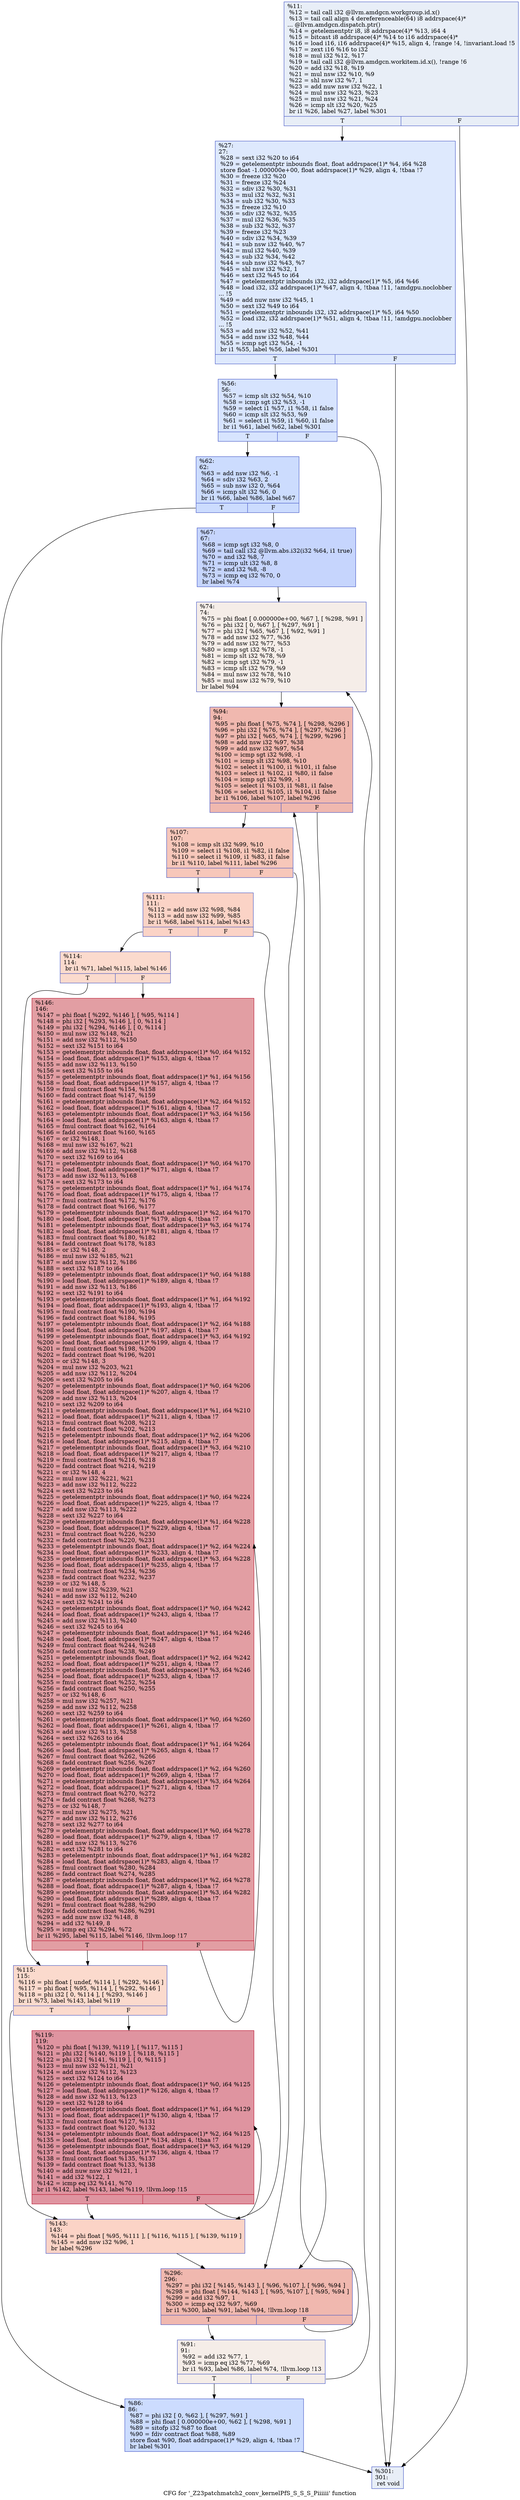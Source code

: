 digraph "CFG for '_Z23patchmatch2_conv_kernelPfS_S_S_S_Piiiiii' function" {
	label="CFG for '_Z23patchmatch2_conv_kernelPfS_S_S_S_Piiiiii' function";

	Node0x63409f0 [shape=record,color="#3d50c3ff", style=filled, fillcolor="#cbd8ee70",label="{%11:\l  %12 = tail call i32 @llvm.amdgcn.workgroup.id.x()\l  %13 = tail call align 4 dereferenceable(64) i8 addrspace(4)*\l... @llvm.amdgcn.dispatch.ptr()\l  %14 = getelementptr i8, i8 addrspace(4)* %13, i64 4\l  %15 = bitcast i8 addrspace(4)* %14 to i16 addrspace(4)*\l  %16 = load i16, i16 addrspace(4)* %15, align 4, !range !4, !invariant.load !5\l  %17 = zext i16 %16 to i32\l  %18 = mul i32 %12, %17\l  %19 = tail call i32 @llvm.amdgcn.workitem.id.x(), !range !6\l  %20 = add i32 %18, %19\l  %21 = mul nsw i32 %10, %9\l  %22 = shl nsw i32 %7, 1\l  %23 = add nuw nsw i32 %22, 1\l  %24 = mul nsw i32 %23, %23\l  %25 = mul nsw i32 %21, %24\l  %26 = icmp slt i32 %20, %25\l  br i1 %26, label %27, label %301\l|{<s0>T|<s1>F}}"];
	Node0x63409f0:s0 -> Node0x63437d0;
	Node0x63409f0:s1 -> Node0x6343860;
	Node0x63437d0 [shape=record,color="#3d50c3ff", style=filled, fillcolor="#b5cdfa70",label="{%27:\l27:                                               \l  %28 = sext i32 %20 to i64\l  %29 = getelementptr inbounds float, float addrspace(1)* %4, i64 %28\l  store float -1.000000e+00, float addrspace(1)* %29, align 4, !tbaa !7\l  %30 = freeze i32 %20\l  %31 = freeze i32 %24\l  %32 = sdiv i32 %30, %31\l  %33 = mul i32 %32, %31\l  %34 = sub i32 %30, %33\l  %35 = freeze i32 %10\l  %36 = sdiv i32 %32, %35\l  %37 = mul i32 %36, %35\l  %38 = sub i32 %32, %37\l  %39 = freeze i32 %23\l  %40 = sdiv i32 %34, %39\l  %41 = sub nsw i32 %40, %7\l  %42 = mul i32 %40, %39\l  %43 = sub i32 %34, %42\l  %44 = sub nsw i32 %43, %7\l  %45 = shl nsw i32 %32, 1\l  %46 = sext i32 %45 to i64\l  %47 = getelementptr inbounds i32, i32 addrspace(1)* %5, i64 %46\l  %48 = load i32, i32 addrspace(1)* %47, align 4, !tbaa !11, !amdgpu.noclobber\l... !5\l  %49 = add nuw nsw i32 %45, 1\l  %50 = sext i32 %49 to i64\l  %51 = getelementptr inbounds i32, i32 addrspace(1)* %5, i64 %50\l  %52 = load i32, i32 addrspace(1)* %51, align 4, !tbaa !11, !amdgpu.noclobber\l... !5\l  %53 = add nsw i32 %52, %41\l  %54 = add nsw i32 %48, %44\l  %55 = icmp sgt i32 %54, -1\l  br i1 %55, label %56, label %301\l|{<s0>T|<s1>F}}"];
	Node0x63437d0:s0 -> Node0x63463b0;
	Node0x63437d0:s1 -> Node0x6343860;
	Node0x63463b0 [shape=record,color="#3d50c3ff", style=filled, fillcolor="#a5c3fe70",label="{%56:\l56:                                               \l  %57 = icmp slt i32 %54, %10\l  %58 = icmp sgt i32 %53, -1\l  %59 = select i1 %57, i1 %58, i1 false\l  %60 = icmp slt i32 %53, %9\l  %61 = select i1 %59, i1 %60, i1 false\l  br i1 %61, label %62, label %301\l|{<s0>T|<s1>F}}"];
	Node0x63463b0:s0 -> Node0x6346830;
	Node0x63463b0:s1 -> Node0x6343860;
	Node0x6346830 [shape=record,color="#3d50c3ff", style=filled, fillcolor="#8caffe70",label="{%62:\l62:                                               \l  %63 = add nsw i32 %6, -1\l  %64 = sdiv i32 %63, 2\l  %65 = sub nsw i32 0, %64\l  %66 = icmp slt i32 %6, 0\l  br i1 %66, label %86, label %67\l|{<s0>T|<s1>F}}"];
	Node0x6346830:s0 -> Node0x6344950;
	Node0x6346830:s1 -> Node0x63449e0;
	Node0x63449e0 [shape=record,color="#3d50c3ff", style=filled, fillcolor="#7ea1fa70",label="{%67:\l67:                                               \l  %68 = icmp sgt i32 %8, 0\l  %69 = tail call i32 @llvm.abs.i32(i32 %64, i1 true)\l  %70 = and i32 %8, 7\l  %71 = icmp ult i32 %8, 8\l  %72 = and i32 %8, -8\l  %73 = icmp eq i32 %70, 0\l  br label %74\l}"];
	Node0x63449e0 -> Node0x63474e0;
	Node0x63474e0 [shape=record,color="#3d50c3ff", style=filled, fillcolor="#e8d6cc70",label="{%74:\l74:                                               \l  %75 = phi float [ 0.000000e+00, %67 ], [ %298, %91 ]\l  %76 = phi i32 [ 0, %67 ], [ %297, %91 ]\l  %77 = phi i32 [ %65, %67 ], [ %92, %91 ]\l  %78 = add nsw i32 %77, %36\l  %79 = add nsw i32 %77, %53\l  %80 = icmp sgt i32 %78, -1\l  %81 = icmp slt i32 %78, %9\l  %82 = icmp sgt i32 %79, -1\l  %83 = icmp slt i32 %79, %9\l  %84 = mul nsw i32 %78, %10\l  %85 = mul nsw i32 %79, %10\l  br label %94\l}"];
	Node0x63474e0 -> Node0x6347e50;
	Node0x6344950 [shape=record,color="#3d50c3ff", style=filled, fillcolor="#8caffe70",label="{%86:\l86:                                               \l  %87 = phi i32 [ 0, %62 ], [ %297, %91 ]\l  %88 = phi float [ 0.000000e+00, %62 ], [ %298, %91 ]\l  %89 = sitofp i32 %87 to float\l  %90 = fdiv contract float %88, %89\l  store float %90, float addrspace(1)* %29, align 4, !tbaa !7\l  br label %301\l}"];
	Node0x6344950 -> Node0x6343860;
	Node0x6347650 [shape=record,color="#3d50c3ff", style=filled, fillcolor="#e8d6cc70",label="{%91:\l91:                                               \l  %92 = add i32 %77, 1\l  %93 = icmp eq i32 %77, %69\l  br i1 %93, label %86, label %74, !llvm.loop !13\l|{<s0>T|<s1>F}}"];
	Node0x6347650:s0 -> Node0x6344950;
	Node0x6347650:s1 -> Node0x63474e0;
	Node0x6347e50 [shape=record,color="#3d50c3ff", style=filled, fillcolor="#dc5d4a70",label="{%94:\l94:                                               \l  %95 = phi float [ %75, %74 ], [ %298, %296 ]\l  %96 = phi i32 [ %76, %74 ], [ %297, %296 ]\l  %97 = phi i32 [ %65, %74 ], [ %299, %296 ]\l  %98 = add nsw i32 %97, %38\l  %99 = add nsw i32 %97, %54\l  %100 = icmp sgt i32 %98, -1\l  %101 = icmp slt i32 %98, %10\l  %102 = select i1 %100, i1 %101, i1 false\l  %103 = select i1 %102, i1 %80, i1 false\l  %104 = icmp sgt i32 %99, -1\l  %105 = select i1 %103, i1 %81, i1 false\l  %106 = select i1 %105, i1 %104, i1 false\l  br i1 %106, label %107, label %296\l|{<s0>T|<s1>F}}"];
	Node0x6347e50:s0 -> Node0x6349370;
	Node0x6347e50:s1 -> Node0x6348b40;
	Node0x6349370 [shape=record,color="#3d50c3ff", style=filled, fillcolor="#ec7f6370",label="{%107:\l107:                                              \l  %108 = icmp slt i32 %99, %10\l  %109 = select i1 %108, i1 %82, i1 false\l  %110 = select i1 %109, i1 %83, i1 false\l  br i1 %110, label %111, label %296\l|{<s0>T|<s1>F}}"];
	Node0x6349370:s0 -> Node0x63496a0;
	Node0x6349370:s1 -> Node0x6348b40;
	Node0x63496a0 [shape=record,color="#3d50c3ff", style=filled, fillcolor="#f59c7d70",label="{%111:\l111:                                              \l  %112 = add nsw i32 %98, %84\l  %113 = add nsw i32 %99, %85\l  br i1 %68, label %114, label %143\l|{<s0>T|<s1>F}}"];
	Node0x63496a0:s0 -> Node0x63498c0;
	Node0x63496a0:s1 -> Node0x6349910;
	Node0x63498c0 [shape=record,color="#3d50c3ff", style=filled, fillcolor="#f7ac8e70",label="{%114:\l114:                                              \l  br i1 %71, label %115, label %146\l|{<s0>T|<s1>F}}"];
	Node0x63498c0:s0 -> Node0x6349a50;
	Node0x63498c0:s1 -> Node0x6349aa0;
	Node0x6349a50 [shape=record,color="#3d50c3ff", style=filled, fillcolor="#f7ac8e70",label="{%115:\l115:                                              \l  %116 = phi float [ undef, %114 ], [ %292, %146 ]\l  %117 = phi float [ %95, %114 ], [ %292, %146 ]\l  %118 = phi i32 [ 0, %114 ], [ %293, %146 ]\l  br i1 %73, label %143, label %119\l|{<s0>T|<s1>F}}"];
	Node0x6349a50:s0 -> Node0x6349910;
	Node0x6349a50:s1 -> Node0x634a2b0;
	Node0x634a2b0 [shape=record,color="#b70d28ff", style=filled, fillcolor="#b70d2870",label="{%119:\l119:                                              \l  %120 = phi float [ %139, %119 ], [ %117, %115 ]\l  %121 = phi i32 [ %140, %119 ], [ %118, %115 ]\l  %122 = phi i32 [ %141, %119 ], [ 0, %115 ]\l  %123 = mul nsw i32 %121, %21\l  %124 = add nsw i32 %112, %123\l  %125 = sext i32 %124 to i64\l  %126 = getelementptr inbounds float, float addrspace(1)* %0, i64 %125\l  %127 = load float, float addrspace(1)* %126, align 4, !tbaa !7\l  %128 = add nsw i32 %113, %123\l  %129 = sext i32 %128 to i64\l  %130 = getelementptr inbounds float, float addrspace(1)* %1, i64 %129\l  %131 = load float, float addrspace(1)* %130, align 4, !tbaa !7\l  %132 = fmul contract float %127, %131\l  %133 = fadd contract float %120, %132\l  %134 = getelementptr inbounds float, float addrspace(1)* %2, i64 %125\l  %135 = load float, float addrspace(1)* %134, align 4, !tbaa !7\l  %136 = getelementptr inbounds float, float addrspace(1)* %3, i64 %129\l  %137 = load float, float addrspace(1)* %136, align 4, !tbaa !7\l  %138 = fmul contract float %135, %137\l  %139 = fadd contract float %133, %138\l  %140 = add nuw nsw i32 %121, 1\l  %141 = add i32 %122, 1\l  %142 = icmp eq i32 %141, %70\l  br i1 %142, label %143, label %119, !llvm.loop !15\l|{<s0>T|<s1>F}}"];
	Node0x634a2b0:s0 -> Node0x6349910;
	Node0x634a2b0:s1 -> Node0x634a2b0;
	Node0x6349910 [shape=record,color="#3d50c3ff", style=filled, fillcolor="#f59c7d70",label="{%143:\l143:                                              \l  %144 = phi float [ %95, %111 ], [ %116, %115 ], [ %139, %119 ]\l  %145 = add nsw i32 %96, 1\l  br label %296\l}"];
	Node0x6349910 -> Node0x6348b40;
	Node0x6349aa0 [shape=record,color="#b70d28ff", style=filled, fillcolor="#be242e70",label="{%146:\l146:                                              \l  %147 = phi float [ %292, %146 ], [ %95, %114 ]\l  %148 = phi i32 [ %293, %146 ], [ 0, %114 ]\l  %149 = phi i32 [ %294, %146 ], [ 0, %114 ]\l  %150 = mul nsw i32 %148, %21\l  %151 = add nsw i32 %112, %150\l  %152 = sext i32 %151 to i64\l  %153 = getelementptr inbounds float, float addrspace(1)* %0, i64 %152\l  %154 = load float, float addrspace(1)* %153, align 4, !tbaa !7\l  %155 = add nsw i32 %113, %150\l  %156 = sext i32 %155 to i64\l  %157 = getelementptr inbounds float, float addrspace(1)* %1, i64 %156\l  %158 = load float, float addrspace(1)* %157, align 4, !tbaa !7\l  %159 = fmul contract float %154, %158\l  %160 = fadd contract float %147, %159\l  %161 = getelementptr inbounds float, float addrspace(1)* %2, i64 %152\l  %162 = load float, float addrspace(1)* %161, align 4, !tbaa !7\l  %163 = getelementptr inbounds float, float addrspace(1)* %3, i64 %156\l  %164 = load float, float addrspace(1)* %163, align 4, !tbaa !7\l  %165 = fmul contract float %162, %164\l  %166 = fadd contract float %160, %165\l  %167 = or i32 %148, 1\l  %168 = mul nsw i32 %167, %21\l  %169 = add nsw i32 %112, %168\l  %170 = sext i32 %169 to i64\l  %171 = getelementptr inbounds float, float addrspace(1)* %0, i64 %170\l  %172 = load float, float addrspace(1)* %171, align 4, !tbaa !7\l  %173 = add nsw i32 %113, %168\l  %174 = sext i32 %173 to i64\l  %175 = getelementptr inbounds float, float addrspace(1)* %1, i64 %174\l  %176 = load float, float addrspace(1)* %175, align 4, !tbaa !7\l  %177 = fmul contract float %172, %176\l  %178 = fadd contract float %166, %177\l  %179 = getelementptr inbounds float, float addrspace(1)* %2, i64 %170\l  %180 = load float, float addrspace(1)* %179, align 4, !tbaa !7\l  %181 = getelementptr inbounds float, float addrspace(1)* %3, i64 %174\l  %182 = load float, float addrspace(1)* %181, align 4, !tbaa !7\l  %183 = fmul contract float %180, %182\l  %184 = fadd contract float %178, %183\l  %185 = or i32 %148, 2\l  %186 = mul nsw i32 %185, %21\l  %187 = add nsw i32 %112, %186\l  %188 = sext i32 %187 to i64\l  %189 = getelementptr inbounds float, float addrspace(1)* %0, i64 %188\l  %190 = load float, float addrspace(1)* %189, align 4, !tbaa !7\l  %191 = add nsw i32 %113, %186\l  %192 = sext i32 %191 to i64\l  %193 = getelementptr inbounds float, float addrspace(1)* %1, i64 %192\l  %194 = load float, float addrspace(1)* %193, align 4, !tbaa !7\l  %195 = fmul contract float %190, %194\l  %196 = fadd contract float %184, %195\l  %197 = getelementptr inbounds float, float addrspace(1)* %2, i64 %188\l  %198 = load float, float addrspace(1)* %197, align 4, !tbaa !7\l  %199 = getelementptr inbounds float, float addrspace(1)* %3, i64 %192\l  %200 = load float, float addrspace(1)* %199, align 4, !tbaa !7\l  %201 = fmul contract float %198, %200\l  %202 = fadd contract float %196, %201\l  %203 = or i32 %148, 3\l  %204 = mul nsw i32 %203, %21\l  %205 = add nsw i32 %112, %204\l  %206 = sext i32 %205 to i64\l  %207 = getelementptr inbounds float, float addrspace(1)* %0, i64 %206\l  %208 = load float, float addrspace(1)* %207, align 4, !tbaa !7\l  %209 = add nsw i32 %113, %204\l  %210 = sext i32 %209 to i64\l  %211 = getelementptr inbounds float, float addrspace(1)* %1, i64 %210\l  %212 = load float, float addrspace(1)* %211, align 4, !tbaa !7\l  %213 = fmul contract float %208, %212\l  %214 = fadd contract float %202, %213\l  %215 = getelementptr inbounds float, float addrspace(1)* %2, i64 %206\l  %216 = load float, float addrspace(1)* %215, align 4, !tbaa !7\l  %217 = getelementptr inbounds float, float addrspace(1)* %3, i64 %210\l  %218 = load float, float addrspace(1)* %217, align 4, !tbaa !7\l  %219 = fmul contract float %216, %218\l  %220 = fadd contract float %214, %219\l  %221 = or i32 %148, 4\l  %222 = mul nsw i32 %221, %21\l  %223 = add nsw i32 %112, %222\l  %224 = sext i32 %223 to i64\l  %225 = getelementptr inbounds float, float addrspace(1)* %0, i64 %224\l  %226 = load float, float addrspace(1)* %225, align 4, !tbaa !7\l  %227 = add nsw i32 %113, %222\l  %228 = sext i32 %227 to i64\l  %229 = getelementptr inbounds float, float addrspace(1)* %1, i64 %228\l  %230 = load float, float addrspace(1)* %229, align 4, !tbaa !7\l  %231 = fmul contract float %226, %230\l  %232 = fadd contract float %220, %231\l  %233 = getelementptr inbounds float, float addrspace(1)* %2, i64 %224\l  %234 = load float, float addrspace(1)* %233, align 4, !tbaa !7\l  %235 = getelementptr inbounds float, float addrspace(1)* %3, i64 %228\l  %236 = load float, float addrspace(1)* %235, align 4, !tbaa !7\l  %237 = fmul contract float %234, %236\l  %238 = fadd contract float %232, %237\l  %239 = or i32 %148, 5\l  %240 = mul nsw i32 %239, %21\l  %241 = add nsw i32 %112, %240\l  %242 = sext i32 %241 to i64\l  %243 = getelementptr inbounds float, float addrspace(1)* %0, i64 %242\l  %244 = load float, float addrspace(1)* %243, align 4, !tbaa !7\l  %245 = add nsw i32 %113, %240\l  %246 = sext i32 %245 to i64\l  %247 = getelementptr inbounds float, float addrspace(1)* %1, i64 %246\l  %248 = load float, float addrspace(1)* %247, align 4, !tbaa !7\l  %249 = fmul contract float %244, %248\l  %250 = fadd contract float %238, %249\l  %251 = getelementptr inbounds float, float addrspace(1)* %2, i64 %242\l  %252 = load float, float addrspace(1)* %251, align 4, !tbaa !7\l  %253 = getelementptr inbounds float, float addrspace(1)* %3, i64 %246\l  %254 = load float, float addrspace(1)* %253, align 4, !tbaa !7\l  %255 = fmul contract float %252, %254\l  %256 = fadd contract float %250, %255\l  %257 = or i32 %148, 6\l  %258 = mul nsw i32 %257, %21\l  %259 = add nsw i32 %112, %258\l  %260 = sext i32 %259 to i64\l  %261 = getelementptr inbounds float, float addrspace(1)* %0, i64 %260\l  %262 = load float, float addrspace(1)* %261, align 4, !tbaa !7\l  %263 = add nsw i32 %113, %258\l  %264 = sext i32 %263 to i64\l  %265 = getelementptr inbounds float, float addrspace(1)* %1, i64 %264\l  %266 = load float, float addrspace(1)* %265, align 4, !tbaa !7\l  %267 = fmul contract float %262, %266\l  %268 = fadd contract float %256, %267\l  %269 = getelementptr inbounds float, float addrspace(1)* %2, i64 %260\l  %270 = load float, float addrspace(1)* %269, align 4, !tbaa !7\l  %271 = getelementptr inbounds float, float addrspace(1)* %3, i64 %264\l  %272 = load float, float addrspace(1)* %271, align 4, !tbaa !7\l  %273 = fmul contract float %270, %272\l  %274 = fadd contract float %268, %273\l  %275 = or i32 %148, 7\l  %276 = mul nsw i32 %275, %21\l  %277 = add nsw i32 %112, %276\l  %278 = sext i32 %277 to i64\l  %279 = getelementptr inbounds float, float addrspace(1)* %0, i64 %278\l  %280 = load float, float addrspace(1)* %279, align 4, !tbaa !7\l  %281 = add nsw i32 %113, %276\l  %282 = sext i32 %281 to i64\l  %283 = getelementptr inbounds float, float addrspace(1)* %1, i64 %282\l  %284 = load float, float addrspace(1)* %283, align 4, !tbaa !7\l  %285 = fmul contract float %280, %284\l  %286 = fadd contract float %274, %285\l  %287 = getelementptr inbounds float, float addrspace(1)* %2, i64 %278\l  %288 = load float, float addrspace(1)* %287, align 4, !tbaa !7\l  %289 = getelementptr inbounds float, float addrspace(1)* %3, i64 %282\l  %290 = load float, float addrspace(1)* %289, align 4, !tbaa !7\l  %291 = fmul contract float %288, %290\l  %292 = fadd contract float %286, %291\l  %293 = add nuw nsw i32 %148, 8\l  %294 = add i32 %149, 8\l  %295 = icmp eq i32 %294, %72\l  br i1 %295, label %115, label %146, !llvm.loop !17\l|{<s0>T|<s1>F}}"];
	Node0x6349aa0:s0 -> Node0x6349a50;
	Node0x6349aa0:s1 -> Node0x6349aa0;
	Node0x6348b40 [shape=record,color="#3d50c3ff", style=filled, fillcolor="#dc5d4a70",label="{%296:\l296:                                              \l  %297 = phi i32 [ %145, %143 ], [ %96, %107 ], [ %96, %94 ]\l  %298 = phi float [ %144, %143 ], [ %95, %107 ], [ %95, %94 ]\l  %299 = add i32 %97, 1\l  %300 = icmp eq i32 %97, %69\l  br i1 %300, label %91, label %94, !llvm.loop !18\l|{<s0>T|<s1>F}}"];
	Node0x6348b40:s0 -> Node0x6347650;
	Node0x6348b40:s1 -> Node0x6347e50;
	Node0x6343860 [shape=record,color="#3d50c3ff", style=filled, fillcolor="#cbd8ee70",label="{%301:\l301:                                              \l  ret void\l}"];
}
